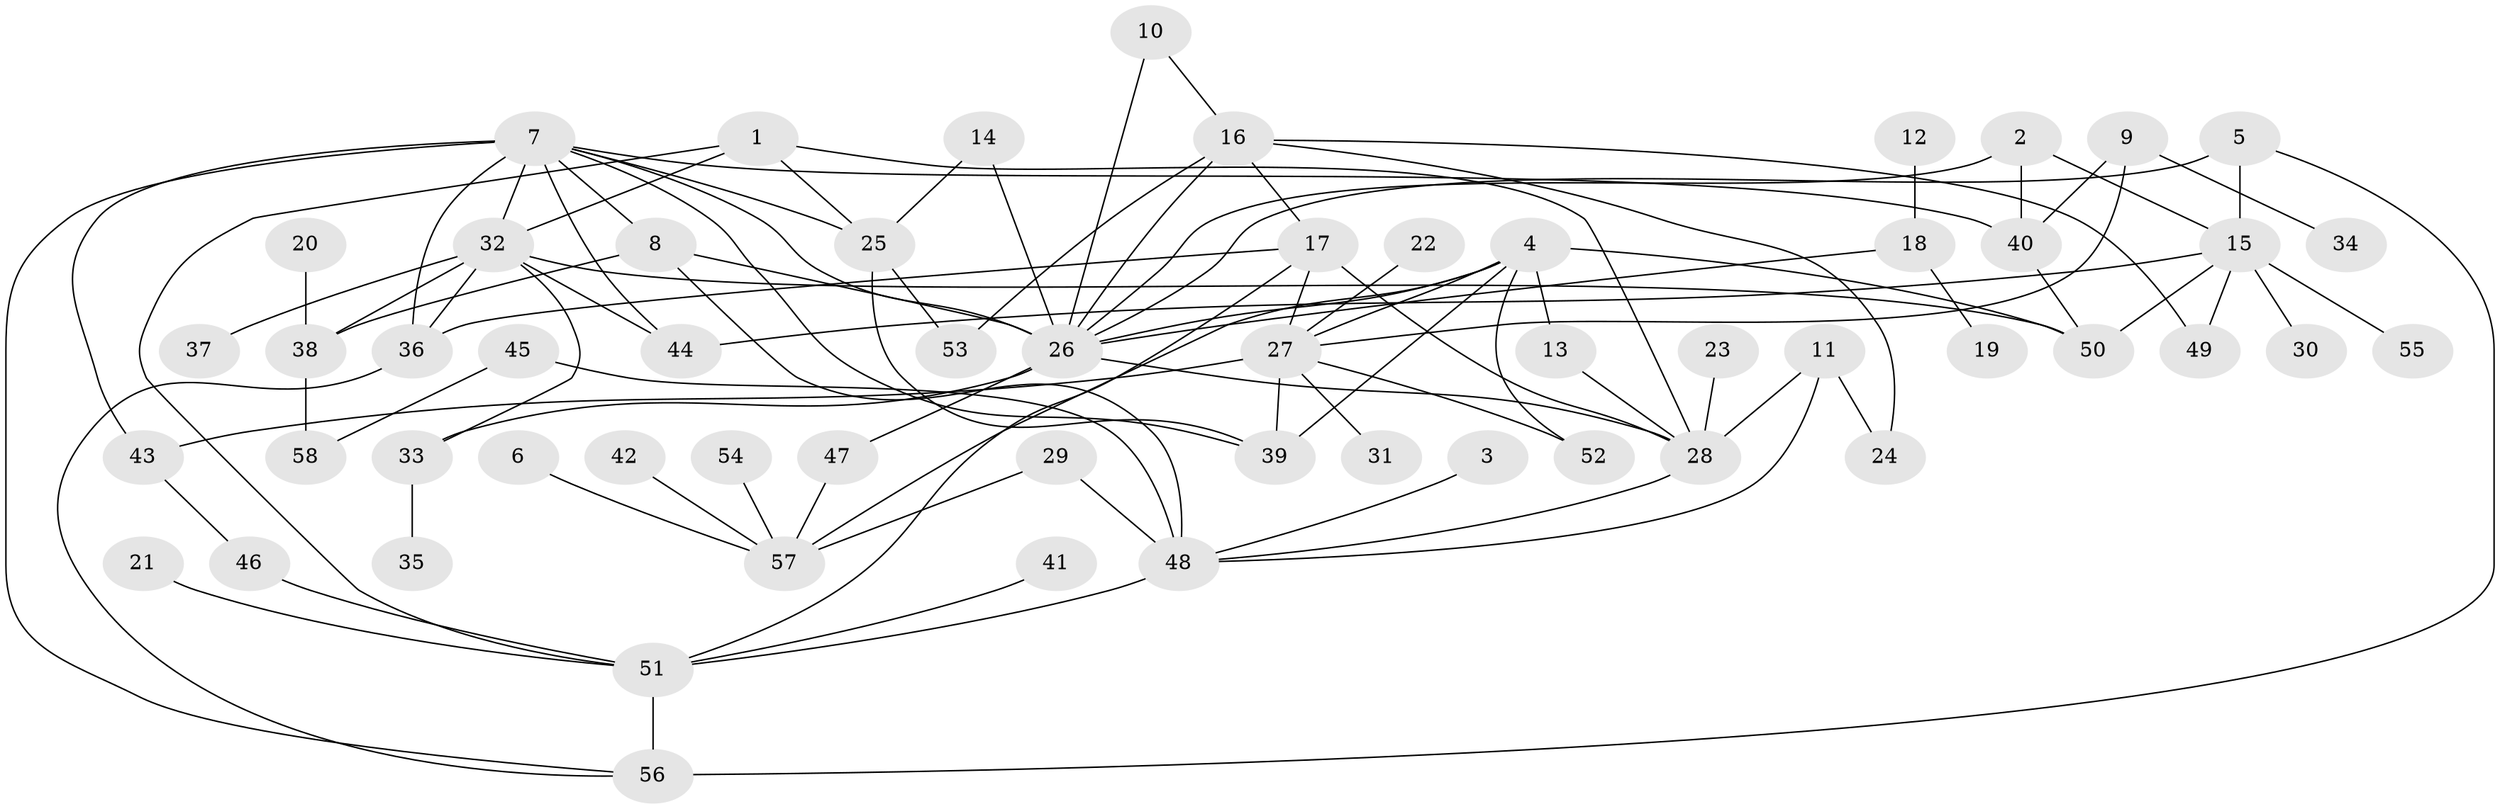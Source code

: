 // original degree distribution, {4: 0.09565217391304348, 8: 0.017391304347826087, 14: 0.008695652173913044, 3: 0.10434782608695652, 10: 0.034782608695652174, 13: 0.008695652173913044, 2: 0.24347826086956523, 5: 0.017391304347826087, 7: 0.017391304347826087, 1: 0.40869565217391307, 9: 0.017391304347826087, 6: 0.02608695652173913}
// Generated by graph-tools (version 1.1) at 2025/36/03/04/25 23:36:55]
// undirected, 58 vertices, 96 edges
graph export_dot {
  node [color=gray90,style=filled];
  1;
  2;
  3;
  4;
  5;
  6;
  7;
  8;
  9;
  10;
  11;
  12;
  13;
  14;
  15;
  16;
  17;
  18;
  19;
  20;
  21;
  22;
  23;
  24;
  25;
  26;
  27;
  28;
  29;
  30;
  31;
  32;
  33;
  34;
  35;
  36;
  37;
  38;
  39;
  40;
  41;
  42;
  43;
  44;
  45;
  46;
  47;
  48;
  49;
  50;
  51;
  52;
  53;
  54;
  55;
  56;
  57;
  58;
  1 -- 25 [weight=1.0];
  1 -- 28 [weight=1.0];
  1 -- 32 [weight=1.0];
  1 -- 51 [weight=1.0];
  2 -- 15 [weight=1.0];
  2 -- 26 [weight=1.0];
  2 -- 40 [weight=1.0];
  3 -- 48 [weight=1.0];
  4 -- 13 [weight=1.0];
  4 -- 26 [weight=1.0];
  4 -- 27 [weight=2.0];
  4 -- 39 [weight=1.0];
  4 -- 50 [weight=1.0];
  4 -- 52 [weight=1.0];
  4 -- 57 [weight=1.0];
  5 -- 15 [weight=2.0];
  5 -- 26 [weight=1.0];
  5 -- 56 [weight=1.0];
  6 -- 57 [weight=1.0];
  7 -- 8 [weight=1.0];
  7 -- 25 [weight=1.0];
  7 -- 26 [weight=1.0];
  7 -- 32 [weight=1.0];
  7 -- 36 [weight=2.0];
  7 -- 39 [weight=1.0];
  7 -- 40 [weight=1.0];
  7 -- 43 [weight=2.0];
  7 -- 44 [weight=1.0];
  7 -- 56 [weight=1.0];
  8 -- 26 [weight=1.0];
  8 -- 38 [weight=1.0];
  8 -- 48 [weight=1.0];
  9 -- 27 [weight=1.0];
  9 -- 34 [weight=1.0];
  9 -- 40 [weight=1.0];
  10 -- 16 [weight=1.0];
  10 -- 26 [weight=1.0];
  11 -- 24 [weight=1.0];
  11 -- 28 [weight=1.0];
  11 -- 48 [weight=1.0];
  12 -- 18 [weight=1.0];
  13 -- 28 [weight=1.0];
  14 -- 25 [weight=1.0];
  14 -- 26 [weight=1.0];
  15 -- 30 [weight=1.0];
  15 -- 44 [weight=1.0];
  15 -- 49 [weight=1.0];
  15 -- 50 [weight=1.0];
  15 -- 55 [weight=1.0];
  16 -- 17 [weight=1.0];
  16 -- 24 [weight=1.0];
  16 -- 26 [weight=1.0];
  16 -- 49 [weight=1.0];
  16 -- 53 [weight=1.0];
  17 -- 27 [weight=1.0];
  17 -- 28 [weight=1.0];
  17 -- 36 [weight=2.0];
  17 -- 51 [weight=1.0];
  18 -- 19 [weight=1.0];
  18 -- 26 [weight=1.0];
  20 -- 38 [weight=1.0];
  21 -- 51 [weight=1.0];
  22 -- 27 [weight=1.0];
  23 -- 28 [weight=1.0];
  25 -- 39 [weight=1.0];
  25 -- 53 [weight=1.0];
  26 -- 28 [weight=1.0];
  26 -- 33 [weight=1.0];
  26 -- 47 [weight=1.0];
  27 -- 31 [weight=1.0];
  27 -- 39 [weight=1.0];
  27 -- 43 [weight=1.0];
  27 -- 52 [weight=1.0];
  28 -- 48 [weight=1.0];
  29 -- 48 [weight=1.0];
  29 -- 57 [weight=1.0];
  32 -- 33 [weight=1.0];
  32 -- 36 [weight=2.0];
  32 -- 37 [weight=1.0];
  32 -- 38 [weight=1.0];
  32 -- 44 [weight=2.0];
  32 -- 50 [weight=1.0];
  33 -- 35 [weight=1.0];
  36 -- 56 [weight=1.0];
  38 -- 58 [weight=1.0];
  40 -- 50 [weight=1.0];
  41 -- 51 [weight=1.0];
  42 -- 57 [weight=1.0];
  43 -- 46 [weight=1.0];
  45 -- 48 [weight=1.0];
  45 -- 58 [weight=1.0];
  46 -- 51 [weight=1.0];
  47 -- 57 [weight=1.0];
  48 -- 51 [weight=2.0];
  51 -- 56 [weight=2.0];
  54 -- 57 [weight=1.0];
}
